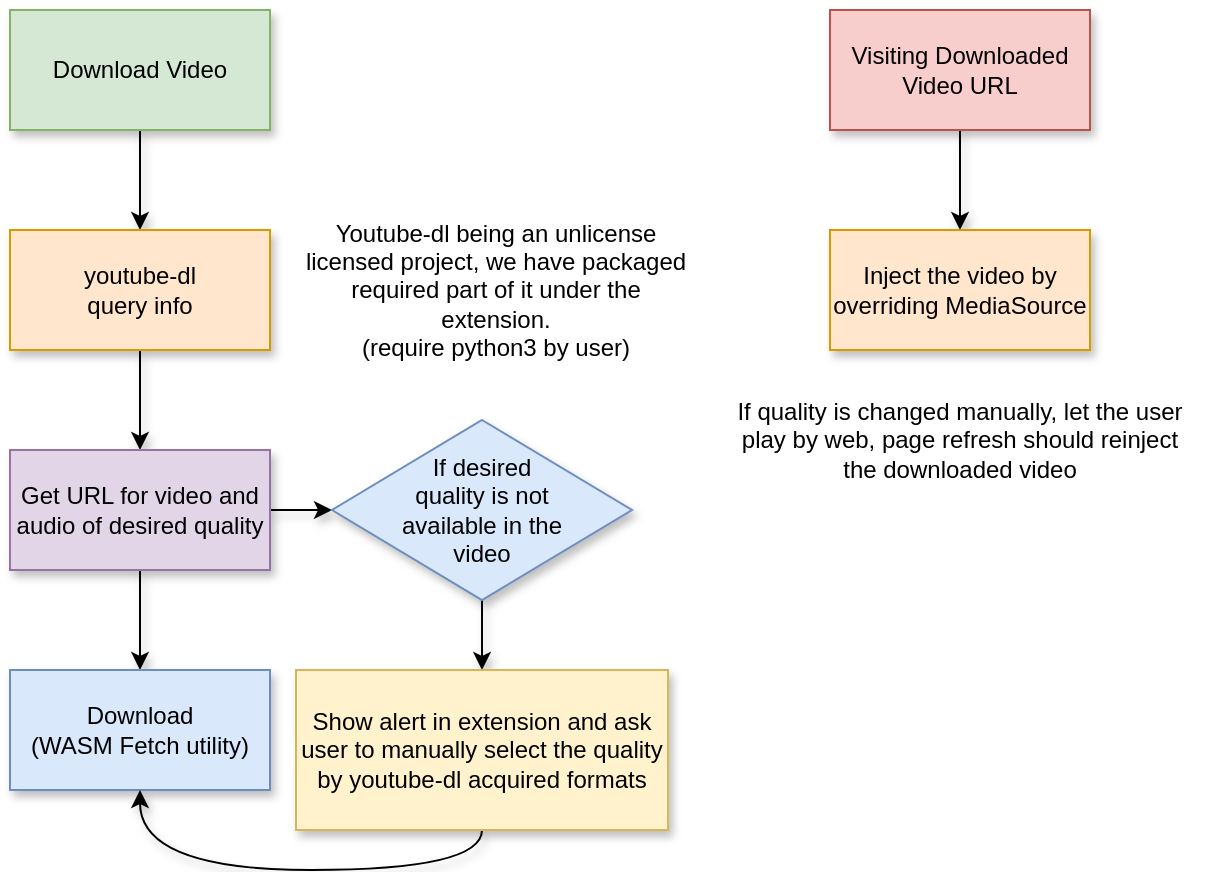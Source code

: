 <mxfile version="16.6.4" type="device"><diagram id="C5RBs43oDa-KdzZeNtuy" name="Page-1"><mxGraphModel dx="958" dy="660" grid="1" gridSize="10" guides="1" tooltips="1" connect="1" arrows="1" fold="1" page="1" pageScale="1" pageWidth="827" pageHeight="1169" math="0" shadow="0"><root><mxCell id="WIyWlLk6GJQsqaUBKTNV-0"/><mxCell id="WIyWlLk6GJQsqaUBKTNV-1" parent="WIyWlLk6GJQsqaUBKTNV-0"/><mxCell id="-EQapea4lS7yny4jHC-M-2" style="edgeStyle=orthogonalEdgeStyle;rounded=0;orthogonalLoop=1;jettySize=auto;html=1;exitX=0.5;exitY=1;exitDx=0;exitDy=0;shadow=1;" parent="WIyWlLk6GJQsqaUBKTNV-1" source="-EQapea4lS7yny4jHC-M-0" target="-EQapea4lS7yny4jHC-M-1" edge="1"><mxGeometry relative="1" as="geometry"/></mxCell><mxCell id="-EQapea4lS7yny4jHC-M-0" value="Download Video" style="rounded=0;whiteSpace=wrap;html=1;fillColor=#d5e8d4;strokeColor=#82b366;shadow=1;" parent="WIyWlLk6GJQsqaUBKTNV-1" vertex="1"><mxGeometry x="110" y="50" width="130" height="60" as="geometry"/></mxCell><mxCell id="-EQapea4lS7yny4jHC-M-4" value="" style="edgeStyle=orthogonalEdgeStyle;rounded=0;orthogonalLoop=1;jettySize=auto;html=1;shadow=1;" parent="WIyWlLk6GJQsqaUBKTNV-1" source="-EQapea4lS7yny4jHC-M-1" target="-EQapea4lS7yny4jHC-M-3" edge="1"><mxGeometry relative="1" as="geometry"/></mxCell><mxCell id="bjsKIlhGFk27lyC-bBWJ-3" value="" style="edgeStyle=orthogonalEdgeStyle;rounded=0;orthogonalLoop=1;jettySize=auto;html=1;exitX=1;exitY=0.5;exitDx=0;exitDy=0;shadow=1;" edge="1" parent="WIyWlLk6GJQsqaUBKTNV-1" source="-EQapea4lS7yny4jHC-M-3" target="bjsKIlhGFk27lyC-bBWJ-1"><mxGeometry relative="1" as="geometry"/></mxCell><mxCell id="-EQapea4lS7yny4jHC-M-1" value="youtube-dl&lt;br&gt;query info" style="rounded=0;whiteSpace=wrap;html=1;fillColor=#ffe6cc;strokeColor=#d79b00;shadow=1;" parent="WIyWlLk6GJQsqaUBKTNV-1" vertex="1"><mxGeometry x="110" y="160" width="130" height="60" as="geometry"/></mxCell><mxCell id="-EQapea4lS7yny4jHC-M-6" value="" style="edgeStyle=orthogonalEdgeStyle;rounded=0;orthogonalLoop=1;jettySize=auto;html=1;shadow=1;" parent="WIyWlLk6GJQsqaUBKTNV-1" source="-EQapea4lS7yny4jHC-M-3" target="-EQapea4lS7yny4jHC-M-5" edge="1"><mxGeometry relative="1" as="geometry"/></mxCell><mxCell id="-EQapea4lS7yny4jHC-M-3" value="Get URL for video and audio of desired quality" style="rounded=0;whiteSpace=wrap;html=1;fillColor=#e1d5e7;strokeColor=#9673a6;shadow=1;" parent="WIyWlLk6GJQsqaUBKTNV-1" vertex="1"><mxGeometry x="110" y="270" width="130" height="60" as="geometry"/></mxCell><mxCell id="-EQapea4lS7yny4jHC-M-5" value="Download&lt;br&gt;(WASM Fetch utility)" style="rounded=0;whiteSpace=wrap;html=1;fillColor=#dae8fc;strokeColor=#6c8ebf;shadow=1;" parent="WIyWlLk6GJQsqaUBKTNV-1" vertex="1"><mxGeometry x="110" y="380" width="130" height="60" as="geometry"/></mxCell><mxCell id="-EQapea4lS7yny4jHC-M-14" value="" style="edgeStyle=orthogonalEdgeStyle;rounded=0;orthogonalLoop=1;jettySize=auto;html=1;shadow=1;" parent="WIyWlLk6GJQsqaUBKTNV-1" source="-EQapea4lS7yny4jHC-M-7" target="-EQapea4lS7yny4jHC-M-8" edge="1"><mxGeometry relative="1" as="geometry"/></mxCell><mxCell id="-EQapea4lS7yny4jHC-M-7" value="Visiting Downloaded Video URL" style="rounded=0;whiteSpace=wrap;html=1;fillColor=#f8cecc;strokeColor=#b85450;shadow=1;" parent="WIyWlLk6GJQsqaUBKTNV-1" vertex="1"><mxGeometry x="520" y="50" width="130" height="60" as="geometry"/></mxCell><mxCell id="-EQapea4lS7yny4jHC-M-8" value="Inject the video by overriding MediaSource" style="rounded=0;whiteSpace=wrap;html=1;fillColor=#ffe6cc;strokeColor=#d79b00;shadow=1;" parent="WIyWlLk6GJQsqaUBKTNV-1" vertex="1"><mxGeometry x="520" y="160" width="130" height="60" as="geometry"/></mxCell><mxCell id="-EQapea4lS7yny4jHC-M-15" value="If quality is changed manually, let the user play by web, page refresh should reinject the downloaded video" style="text;html=1;strokeColor=none;fillColor=none;align=center;verticalAlign=middle;whiteSpace=wrap;rounded=0;shadow=1;" parent="WIyWlLk6GJQsqaUBKTNV-1" vertex="1"><mxGeometry x="468.13" y="240" width="233.75" height="50" as="geometry"/></mxCell><mxCell id="bjsKIlhGFk27lyC-bBWJ-0" value="Youtube-dl being an unlicense licensed project, we have packaged required part of it under the extension.&lt;br&gt;(require python3 by user)" style="text;html=1;strokeColor=none;fillColor=none;align=center;verticalAlign=middle;whiteSpace=wrap;rounded=0;shadow=1;" vertex="1" parent="WIyWlLk6GJQsqaUBKTNV-1"><mxGeometry x="253" y="155" width="200" height="70" as="geometry"/></mxCell><mxCell id="bjsKIlhGFk27lyC-bBWJ-4" value="" style="edgeStyle=orthogonalEdgeStyle;rounded=0;orthogonalLoop=1;jettySize=auto;html=1;shadow=1;" edge="1" parent="WIyWlLk6GJQsqaUBKTNV-1" source="bjsKIlhGFk27lyC-bBWJ-1" target="bjsKIlhGFk27lyC-bBWJ-2"><mxGeometry relative="1" as="geometry"/></mxCell><mxCell id="bjsKIlhGFk27lyC-bBWJ-1" value="If desired&lt;br&gt;quality is not available in the video" style="rhombus;whiteSpace=wrap;html=1;spacing=20;fillColor=#dae8fc;strokeColor=#6c8ebf;shadow=1;" vertex="1" parent="WIyWlLk6GJQsqaUBKTNV-1"><mxGeometry x="271" y="255" width="150" height="90" as="geometry"/></mxCell><mxCell id="bjsKIlhGFk27lyC-bBWJ-9" style="edgeStyle=orthogonalEdgeStyle;curved=1;rounded=0;orthogonalLoop=1;jettySize=auto;html=1;exitX=0.5;exitY=1;exitDx=0;exitDy=0;entryX=0.5;entryY=1;entryDx=0;entryDy=0;shadow=1;" edge="1" parent="WIyWlLk6GJQsqaUBKTNV-1" source="bjsKIlhGFk27lyC-bBWJ-2" target="-EQapea4lS7yny4jHC-M-5"><mxGeometry relative="1" as="geometry"/></mxCell><mxCell id="bjsKIlhGFk27lyC-bBWJ-2" value="&lt;span&gt;Show alert in extension and ask user to manually select the quality by youtube-dl acquired formats&lt;/span&gt;" style="rounded=0;whiteSpace=wrap;html=1;fillColor=#fff2cc;strokeColor=#d6b656;shadow=1;" vertex="1" parent="WIyWlLk6GJQsqaUBKTNV-1"><mxGeometry x="253" y="380" width="186" height="80" as="geometry"/></mxCell></root></mxGraphModel></diagram></mxfile>